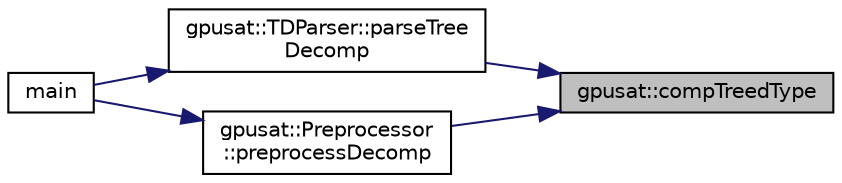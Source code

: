 digraph "gpusat::compTreedType"
{
 // INTERACTIVE_SVG=YES
 // LATEX_PDF_SIZE
  edge [fontname="Helvetica",fontsize="10",labelfontname="Helvetica",labelfontsize="10"];
  node [fontname="Helvetica",fontsize="10",shape=record];
  rankdir="RL";
  Node1 [label="gpusat::compTreedType",height=0.2,width=0.4,color="black", fillcolor="grey75", style="filled", fontcolor="black",tooltip=" "];
  Node1 -> Node2 [dir="back",color="midnightblue",fontsize="10",style="solid",fontname="Helvetica"];
  Node2 [label="gpusat::TDParser::parseTree\lDecomp",height=0.2,width=0.4,color="black", fillcolor="white", style="filled",URL="$classgpusat_1_1_t_d_parser.html#af5ee31072b0c9f1ddfdd032e93a7d8d4",tooltip=" "];
  Node2 -> Node3 [dir="back",color="midnightblue",fontsize="10",style="solid",fontname="Helvetica"];
  Node3 [label="main",height=0.2,width=0.4,color="black", fillcolor="white", style="filled",URL="$main_8cpp.html#a0ddf1224851353fc92bfbff6f499fa97",tooltip=" "];
  Node1 -> Node4 [dir="back",color="midnightblue",fontsize="10",style="solid",fontname="Helvetica"];
  Node4 [label="gpusat::Preprocessor\l::preprocessDecomp",height=0.2,width=0.4,color="black", fillcolor="white", style="filled",URL="$classgpusat_1_1_preprocessor.html#a3f7a765eda39dc7b5b41a24972b77354",tooltip=" "];
  Node4 -> Node3 [dir="back",color="midnightblue",fontsize="10",style="solid",fontname="Helvetica"];
}
